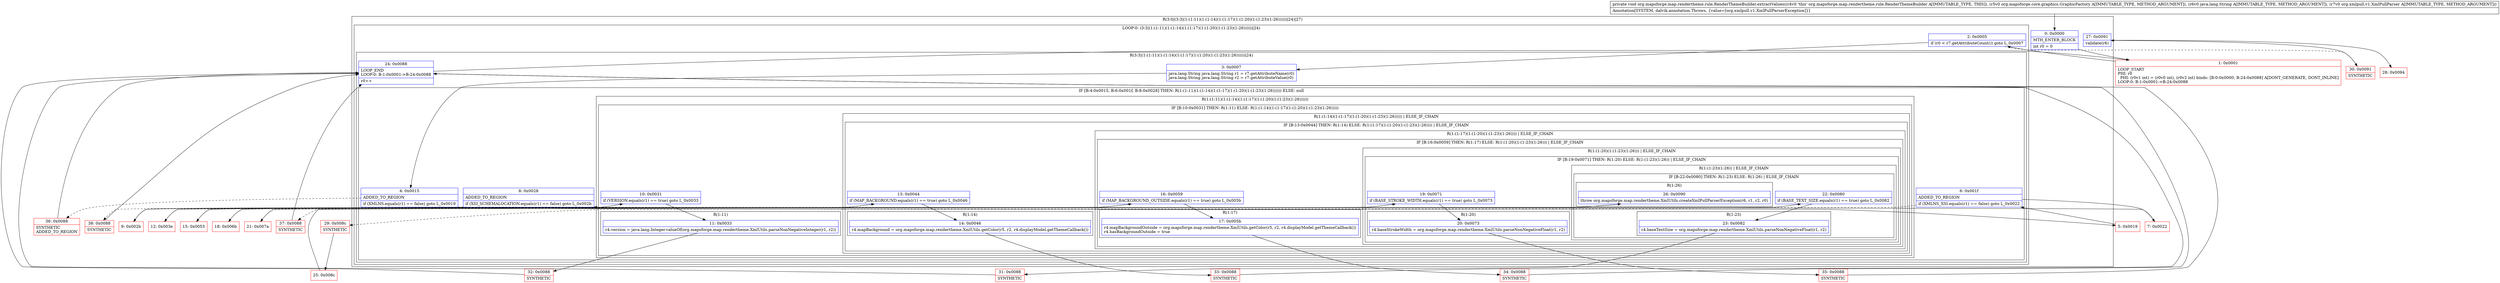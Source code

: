digraph "CFG fororg.mapsforge.map.rendertheme.rule.RenderThemeBuilder.extractValues(Lorg\/mapsforge\/core\/graphics\/GraphicFactory;Ljava\/lang\/String;Lorg\/xmlpull\/v1\/XmlPullParser;)V" {
subgraph cluster_Region_1424459321 {
label = "R(3:0|(3:3|(1:(1:11)(1:(1:14)(1:(1:17)(1:(1:20)(1:(1:23)(1:26))))))|24)|27)";
node [shape=record,color=blue];
Node_0 [shape=record,label="{0\:\ 0x0000|MTH_ENTER_BLOCK\l|int r0 = 0\l}"];
subgraph cluster_LoopRegion_1136145904 {
label = "LOOP:0: (3:3|(1:(1:11)(1:(1:14)(1:(1:17)(1:(1:20)(1:(1:23)(1:26))))))|24)";
node [shape=record,color=blue];
Node_2 [shape=record,label="{2\:\ 0x0005|if (r0 \< r7.getAttributeCount()) goto L_0x0007\l}"];
subgraph cluster_Region_1135102408 {
label = "R(3:3|(1:(1:11)(1:(1:14)(1:(1:17)(1:(1:20)(1:(1:23)(1:26))))))|24)";
node [shape=record,color=blue];
Node_3 [shape=record,label="{3\:\ 0x0007|java.lang.String java.lang.String r1 = r7.getAttributeName(r0)\ljava.lang.String java.lang.String r2 = r7.getAttributeValue(r0)\l}"];
subgraph cluster_IfRegion_1419256635 {
label = "IF [B:4:0x0015, B:6:0x001f, B:8:0x0028] THEN: R(1:(1:11)(1:(1:14)(1:(1:17)(1:(1:20)(1:(1:23)(1:26)))))) ELSE: null";
node [shape=record,color=blue];
Node_4 [shape=record,label="{4\:\ 0x0015|ADDED_TO_REGION\l|if (XMLNS.equals(r1) == false) goto L_0x0019\l}"];
Node_6 [shape=record,label="{6\:\ 0x001f|ADDED_TO_REGION\l|if (XMLNS_XSI.equals(r1) == false) goto L_0x0022\l}"];
Node_8 [shape=record,label="{8\:\ 0x0028|ADDED_TO_REGION\l|if (XSI_SCHEMALOCATION.equals(r1) == false) goto L_0x002b\l}"];
subgraph cluster_Region_1728385334 {
label = "R(1:(1:11)(1:(1:14)(1:(1:17)(1:(1:20)(1:(1:23)(1:26))))))";
node [shape=record,color=blue];
subgraph cluster_IfRegion_1452121069 {
label = "IF [B:10:0x0031] THEN: R(1:11) ELSE: R(1:(1:14)(1:(1:17)(1:(1:20)(1:(1:23)(1:26)))))";
node [shape=record,color=blue];
Node_10 [shape=record,label="{10\:\ 0x0031|if (VERSION.equals(r1) == true) goto L_0x0033\l}"];
subgraph cluster_Region_1474981629 {
label = "R(1:11)";
node [shape=record,color=blue];
Node_11 [shape=record,label="{11\:\ 0x0033|r4.version = java.lang.Integer.valueOf(org.mapsforge.map.rendertheme.XmlUtils.parseNonNegativeInteger(r1, r2))\l}"];
}
subgraph cluster_Region_1456981671 {
label = "R(1:(1:14)(1:(1:17)(1:(1:20)(1:(1:23)(1:26))))) | ELSE_IF_CHAIN\l";
node [shape=record,color=blue];
subgraph cluster_IfRegion_1579403300 {
label = "IF [B:13:0x0044] THEN: R(1:14) ELSE: R(1:(1:17)(1:(1:20)(1:(1:23)(1:26)))) | ELSE_IF_CHAIN\l";
node [shape=record,color=blue];
Node_13 [shape=record,label="{13\:\ 0x0044|if (MAP_BACKGROUND.equals(r1) == true) goto L_0x0046\l}"];
subgraph cluster_Region_1253072173 {
label = "R(1:14)";
node [shape=record,color=blue];
Node_14 [shape=record,label="{14\:\ 0x0046|r4.mapBackground = org.mapsforge.map.rendertheme.XmlUtils.getColor(r5, r2, r4.displayModel.getThemeCallback())\l}"];
}
subgraph cluster_Region_1494759564 {
label = "R(1:(1:17)(1:(1:20)(1:(1:23)(1:26)))) | ELSE_IF_CHAIN\l";
node [shape=record,color=blue];
subgraph cluster_IfRegion_1270327584 {
label = "IF [B:16:0x0059] THEN: R(1:17) ELSE: R(1:(1:20)(1:(1:23)(1:26))) | ELSE_IF_CHAIN\l";
node [shape=record,color=blue];
Node_16 [shape=record,label="{16\:\ 0x0059|if (MAP_BACKGROUND_OUTSIDE.equals(r1) == true) goto L_0x005b\l}"];
subgraph cluster_Region_252933799 {
label = "R(1:17)";
node [shape=record,color=blue];
Node_17 [shape=record,label="{17\:\ 0x005b|r4.mapBackgroundOutside = org.mapsforge.map.rendertheme.XmlUtils.getColor(r5, r2, r4.displayModel.getThemeCallback())\lr4.hasBackgroundOutside = true\l}"];
}
subgraph cluster_Region_358483513 {
label = "R(1:(1:20)(1:(1:23)(1:26))) | ELSE_IF_CHAIN\l";
node [shape=record,color=blue];
subgraph cluster_IfRegion_1902055752 {
label = "IF [B:19:0x0071] THEN: R(1:20) ELSE: R(1:(1:23)(1:26)) | ELSE_IF_CHAIN\l";
node [shape=record,color=blue];
Node_19 [shape=record,label="{19\:\ 0x0071|if (BASE_STROKE_WIDTH.equals(r1) == true) goto L_0x0073\l}"];
subgraph cluster_Region_1975911448 {
label = "R(1:20)";
node [shape=record,color=blue];
Node_20 [shape=record,label="{20\:\ 0x0073|r4.baseStrokeWidth = org.mapsforge.map.rendertheme.XmlUtils.parseNonNegativeFloat(r1, r2)\l}"];
}
subgraph cluster_Region_1520253189 {
label = "R(1:(1:23)(1:26)) | ELSE_IF_CHAIN\l";
node [shape=record,color=blue];
subgraph cluster_IfRegion_895778924 {
label = "IF [B:22:0x0080] THEN: R(1:23) ELSE: R(1:26) | ELSE_IF_CHAIN\l";
node [shape=record,color=blue];
Node_22 [shape=record,label="{22\:\ 0x0080|if (BASE_TEXT_SIZE.equals(r1) == true) goto L_0x0082\l}"];
subgraph cluster_Region_1139589449 {
label = "R(1:23)";
node [shape=record,color=blue];
Node_23 [shape=record,label="{23\:\ 0x0082|r4.baseTextSize = org.mapsforge.map.rendertheme.XmlUtils.parseNonNegativeFloat(r1, r2)\l}"];
}
subgraph cluster_Region_1009167560 {
label = "R(1:26)";
node [shape=record,color=blue];
Node_26 [shape=record,label="{26\:\ 0x0090|throw org.mapsforge.map.rendertheme.XmlUtils.createXmlPullParserException(r6, r1, r2, r0)\l}"];
}
}
}
}
}
}
}
}
}
}
}
}
Node_24 [shape=record,label="{24\:\ 0x0088|LOOP_END\lLOOP:0: B:1:0x0001\-\>B:24:0x0088\l|r0++\l}"];
}
}
Node_27 [shape=record,label="{27\:\ 0x0091|validate(r6)\l}"];
}
Node_1 [shape=record,color=red,label="{1\:\ 0x0001|LOOP_START\lPHI: r0 \l  PHI: (r0v1 int) = (r0v0 int), (r0v2 int) binds: [B:0:0x0000, B:24:0x0088] A[DONT_GENERATE, DONT_INLINE]\lLOOP:0: B:1:0x0001\-\>B:24:0x0088\l}"];
Node_5 [shape=record,color=red,label="{5\:\ 0x0019}"];
Node_7 [shape=record,color=red,label="{7\:\ 0x0022}"];
Node_9 [shape=record,color=red,label="{9\:\ 0x002b}"];
Node_12 [shape=record,color=red,label="{12\:\ 0x003e}"];
Node_15 [shape=record,color=red,label="{15\:\ 0x0053}"];
Node_18 [shape=record,color=red,label="{18\:\ 0x006b}"];
Node_21 [shape=record,color=red,label="{21\:\ 0x007a}"];
Node_25 [shape=record,color=red,label="{25\:\ 0x008c}"];
Node_28 [shape=record,color=red,label="{28\:\ 0x0094}"];
Node_29 [shape=record,color=red,label="{29\:\ 0x008c|SYNTHETIC\l}"];
Node_30 [shape=record,color=red,label="{30\:\ 0x0091|SYNTHETIC\l}"];
Node_31 [shape=record,color=red,label="{31\:\ 0x0088|SYNTHETIC\l}"];
Node_32 [shape=record,color=red,label="{32\:\ 0x0088|SYNTHETIC\l}"];
Node_33 [shape=record,color=red,label="{33\:\ 0x0088|SYNTHETIC\l}"];
Node_34 [shape=record,color=red,label="{34\:\ 0x0088|SYNTHETIC\l}"];
Node_35 [shape=record,color=red,label="{35\:\ 0x0088|SYNTHETIC\l}"];
Node_36 [shape=record,color=red,label="{36\:\ 0x0088|SYNTHETIC\lADDED_TO_REGION\l}"];
Node_37 [shape=record,color=red,label="{37\:\ 0x0088|SYNTHETIC\l}"];
Node_38 [shape=record,color=red,label="{38\:\ 0x0088|SYNTHETIC\l}"];
MethodNode[shape=record,label="{private void org.mapsforge.map.rendertheme.rule.RenderThemeBuilder.extractValues((r4v0 'this' org.mapsforge.map.rendertheme.rule.RenderThemeBuilder A[IMMUTABLE_TYPE, THIS]), (r5v0 org.mapsforge.core.graphics.GraphicFactory A[IMMUTABLE_TYPE, METHOD_ARGUMENT]), (r6v0 java.lang.String A[IMMUTABLE_TYPE, METHOD_ARGUMENT]), (r7v0 org.xmlpull.v1.XmlPullParser A[IMMUTABLE_TYPE, METHOD_ARGUMENT]))  | Annotation[SYSTEM, dalvik.annotation.Throws, \{value=[org.xmlpull.v1.XmlPullParserException]\}]\l}"];
MethodNode -> Node_0;
Node_0 -> Node_1;
Node_2 -> Node_3;
Node_2 -> Node_30[style=dashed];
Node_3 -> Node_4;
Node_4 -> Node_5;
Node_4 -> Node_36[style=dashed];
Node_6 -> Node_7;
Node_6 -> Node_37[style=dashed];
Node_8 -> Node_9;
Node_8 -> Node_38[style=dashed];
Node_10 -> Node_11;
Node_10 -> Node_12[style=dashed];
Node_11 -> Node_32;
Node_13 -> Node_14;
Node_13 -> Node_15[style=dashed];
Node_14 -> Node_33;
Node_16 -> Node_17;
Node_16 -> Node_18[style=dashed];
Node_17 -> Node_34;
Node_19 -> Node_20;
Node_19 -> Node_21[style=dashed];
Node_20 -> Node_35;
Node_22 -> Node_23;
Node_22 -> Node_29[style=dashed];
Node_23 -> Node_31;
Node_24 -> Node_1;
Node_27 -> Node_28;
Node_1 -> Node_2;
Node_5 -> Node_6;
Node_7 -> Node_8;
Node_9 -> Node_10;
Node_12 -> Node_13;
Node_15 -> Node_16;
Node_18 -> Node_19;
Node_21 -> Node_22;
Node_25 -> Node_26;
Node_29 -> Node_25;
Node_30 -> Node_27;
Node_31 -> Node_24;
Node_32 -> Node_24;
Node_33 -> Node_24;
Node_34 -> Node_24;
Node_35 -> Node_24;
Node_36 -> Node_24;
Node_37 -> Node_24;
Node_38 -> Node_24;
}

